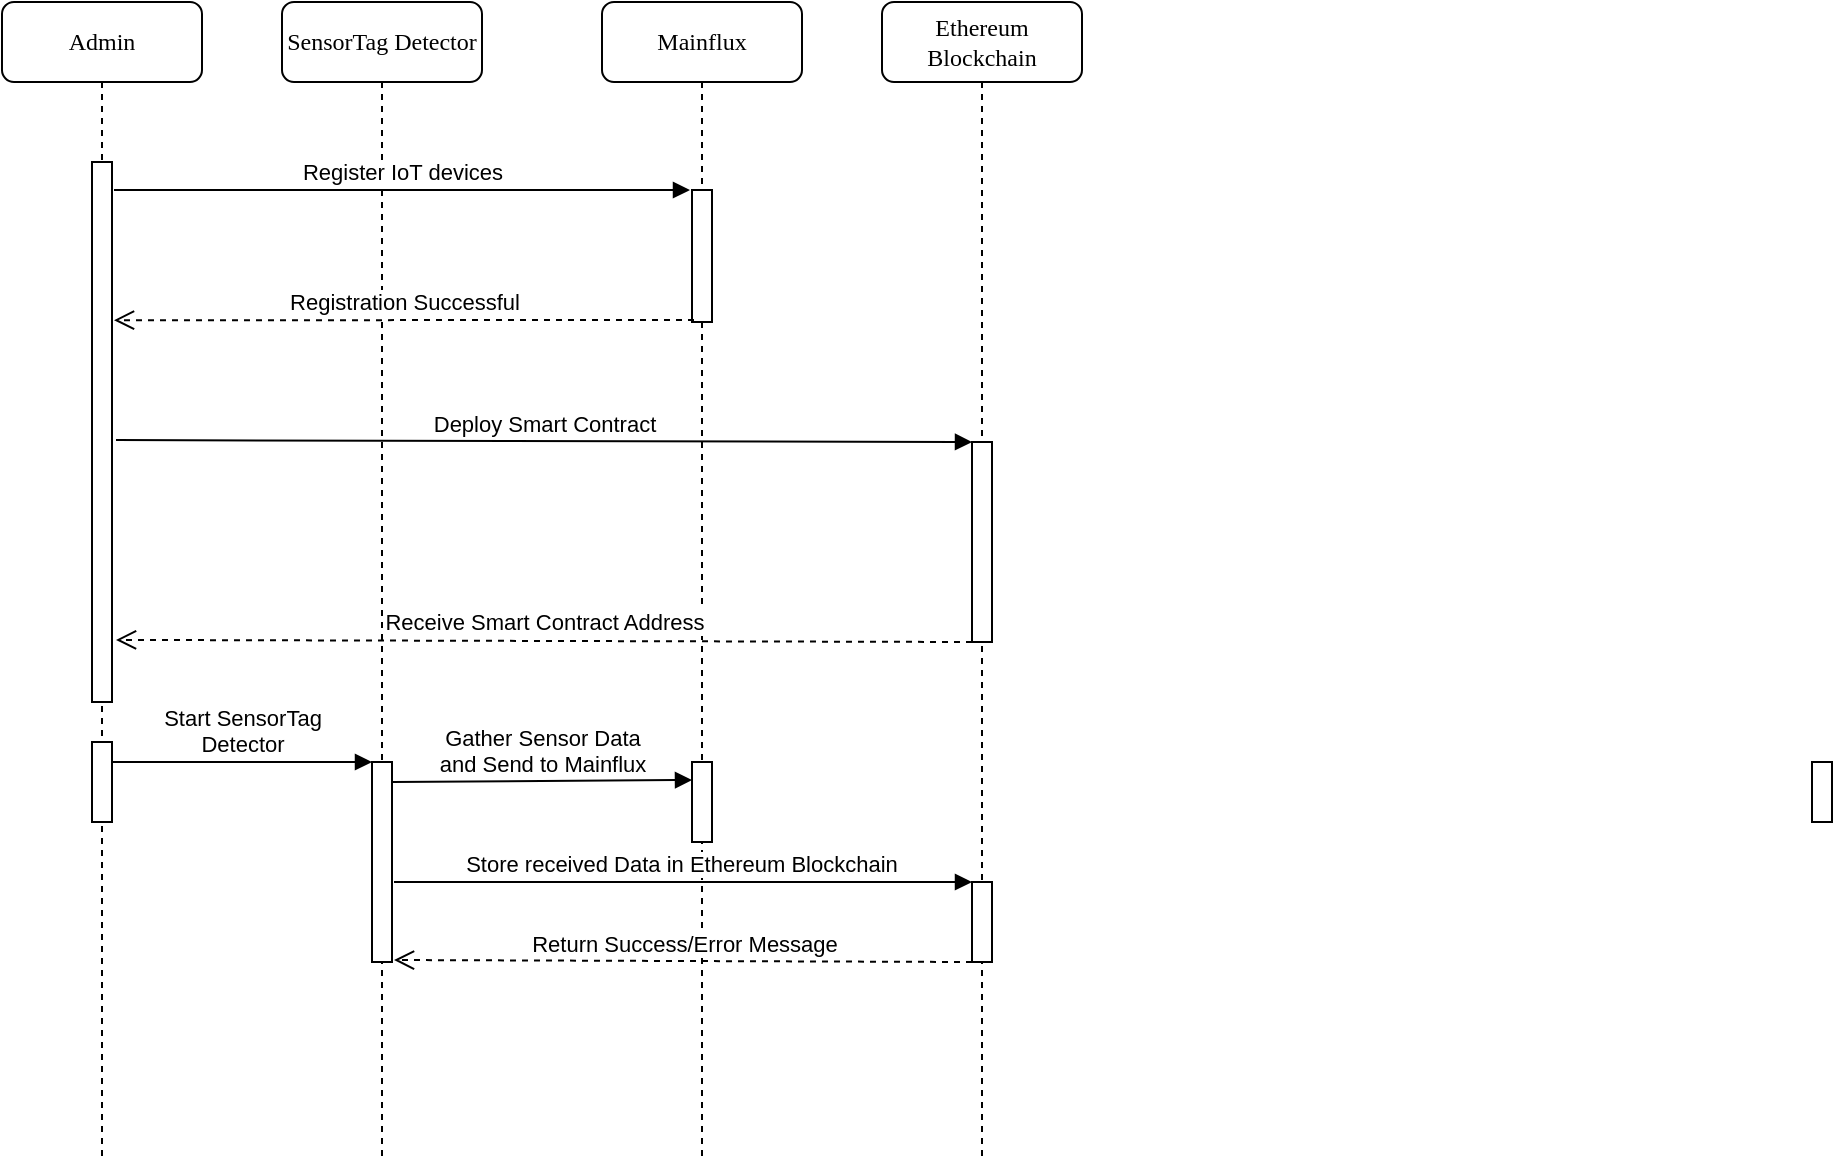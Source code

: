 <mxfile version="12.6.5" type="device"><diagram name="Page-1" id="13e1069c-82ec-6db2-03f1-153e76fe0fe0"><mxGraphModel dx="946" dy="680" grid="1" gridSize="10" guides="1" tooltips="1" connect="1" arrows="1" fold="1" page="1" pageScale="1" pageWidth="1100" pageHeight="850" background="#ffffff" math="0" shadow="0"><root><mxCell id="0"/><mxCell id="1" parent="0"/><mxCell id="7baba1c4bc27f4b0-2" value="SensorTag Detector" style="shape=umlLifeline;perimeter=lifelinePerimeter;whiteSpace=wrap;html=1;container=1;collapsible=0;recursiveResize=0;outlineConnect=0;rounded=1;shadow=0;comic=0;labelBackgroundColor=none;strokeWidth=1;fontFamily=Verdana;fontSize=12;align=center;" parent="1" vertex="1"><mxGeometry x="240" y="80" width="100" height="580" as="geometry"/></mxCell><mxCell id="7baba1c4bc27f4b0-10" value="" style="html=1;points=[];perimeter=orthogonalPerimeter;rounded=0;shadow=0;comic=0;labelBackgroundColor=none;strokeWidth=1;fontFamily=Verdana;fontSize=12;align=center;" parent="7baba1c4bc27f4b0-2" vertex="1"><mxGeometry x="45" y="380" width="10" height="100" as="geometry"/></mxCell><mxCell id="7baba1c4bc27f4b0-3" value="Mainflux" style="shape=umlLifeline;perimeter=lifelinePerimeter;whiteSpace=wrap;html=1;container=1;collapsible=0;recursiveResize=0;outlineConnect=0;rounded=1;shadow=0;comic=0;labelBackgroundColor=none;strokeWidth=1;fontFamily=Verdana;fontSize=12;align=center;" parent="1" vertex="1"><mxGeometry x="400" y="80" width="100" height="580" as="geometry"/></mxCell><mxCell id="7baba1c4bc27f4b0-13" value="" style="html=1;points=[];perimeter=orthogonalPerimeter;rounded=0;shadow=0;comic=0;labelBackgroundColor=none;strokeWidth=1;fontFamily=Verdana;fontSize=12;align=center;" parent="7baba1c4bc27f4b0-3" vertex="1"><mxGeometry x="45" y="94" width="10" height="66" as="geometry"/></mxCell><mxCell id="9qU0rXmEr7oMFY3U0G0Y-14" value="" style="html=1;points=[];perimeter=orthogonalPerimeter;rounded=0;shadow=0;comic=0;labelBackgroundColor=none;strokeWidth=1;fontFamily=Verdana;fontSize=12;align=center;" vertex="1" parent="7baba1c4bc27f4b0-3"><mxGeometry x="45" y="380" width="10" height="40" as="geometry"/></mxCell><mxCell id="7baba1c4bc27f4b0-4" value="Ethereum Blockchain" style="shape=umlLifeline;perimeter=lifelinePerimeter;whiteSpace=wrap;html=1;container=1;collapsible=0;recursiveResize=0;outlineConnect=0;rounded=1;shadow=0;comic=0;labelBackgroundColor=none;strokeWidth=1;fontFamily=Verdana;fontSize=12;align=center;" parent="1" vertex="1"><mxGeometry x="540" y="80" width="100" height="580" as="geometry"/></mxCell><mxCell id="7baba1c4bc27f4b0-16" value="" style="html=1;points=[];perimeter=orthogonalPerimeter;rounded=0;shadow=0;comic=0;labelBackgroundColor=none;strokeWidth=1;fontFamily=Verdana;fontSize=12;align=center;" parent="7baba1c4bc27f4b0-4" vertex="1"><mxGeometry x="45" y="220" width="10" height="100" as="geometry"/></mxCell><mxCell id="9qU0rXmEr7oMFY3U0G0Y-16" value="" style="html=1;points=[];perimeter=orthogonalPerimeter;rounded=0;shadow=0;comic=0;labelBackgroundColor=none;strokeWidth=1;fontFamily=Verdana;fontSize=12;align=center;" vertex="1" parent="7baba1c4bc27f4b0-4"><mxGeometry x="45" y="440" width="10" height="40" as="geometry"/></mxCell><mxCell id="7baba1c4bc27f4b0-8" value="Admin" style="shape=umlLifeline;perimeter=lifelinePerimeter;whiteSpace=wrap;html=1;container=1;collapsible=0;recursiveResize=0;outlineConnect=0;rounded=1;shadow=0;comic=0;labelBackgroundColor=none;strokeWidth=1;fontFamily=Verdana;fontSize=12;align=center;" parent="1" vertex="1"><mxGeometry x="100" y="80" width="100" height="580" as="geometry"/></mxCell><mxCell id="7baba1c4bc27f4b0-9" value="" style="html=1;points=[];perimeter=orthogonalPerimeter;rounded=0;shadow=0;comic=0;labelBackgroundColor=none;strokeWidth=1;fontFamily=Verdana;fontSize=12;align=center;" parent="7baba1c4bc27f4b0-8" vertex="1"><mxGeometry x="45" y="80" width="10" height="270" as="geometry"/></mxCell><mxCell id="9qU0rXmEr7oMFY3U0G0Y-19" value="" style="html=1;points=[];perimeter=orthogonalPerimeter;" vertex="1" parent="7baba1c4bc27f4b0-8"><mxGeometry x="45" y="370" width="10" height="40" as="geometry"/></mxCell><mxCell id="7baba1c4bc27f4b0-25" value="" style="html=1;points=[];perimeter=orthogonalPerimeter;rounded=0;shadow=0;comic=0;labelBackgroundColor=none;strokeColor=#000000;strokeWidth=1;fillColor=#FFFFFF;fontFamily=Verdana;fontSize=12;fontColor=#000000;align=center;" parent="1" vertex="1"><mxGeometry x="1005" y="460" width="10" height="30" as="geometry"/></mxCell><mxCell id="9qU0rXmEr7oMFY3U0G0Y-9" value="Register IoT devices" style="html=1;verticalAlign=bottom;startArrow=none;startFill=0;endArrow=block;startSize=8;entryX=-0.1;entryY=0;entryDx=0;entryDy=0;entryPerimeter=0;" edge="1" parent="1" target="7baba1c4bc27f4b0-13"><mxGeometry width="60" relative="1" as="geometry"><mxPoint x="156" y="174" as="sourcePoint"/><mxPoint x="400" y="174" as="targetPoint"/></mxGeometry></mxCell><mxCell id="9qU0rXmEr7oMFY3U0G0Y-10" value="Registration Successful" style="html=1;verticalAlign=bottom;endArrow=open;dashed=1;endSize=8;exitX=0.1;exitY=0.985;exitDx=0;exitDy=0;exitPerimeter=0;entryX=1.1;entryY=0.293;entryDx=0;entryDy=0;entryPerimeter=0;" edge="1" parent="1" source="7baba1c4bc27f4b0-13" target="7baba1c4bc27f4b0-9"><mxGeometry relative="1" as="geometry"><mxPoint x="440" y="240" as="sourcePoint"/><mxPoint x="360" y="240" as="targetPoint"/></mxGeometry></mxCell><mxCell id="9qU0rXmEr7oMFY3U0G0Y-11" value="Deploy Smart Contract" style="html=1;verticalAlign=bottom;startArrow=none;startFill=0;endArrow=block;startSize=8;entryX=0;entryY=0;entryDx=0;entryDy=0;entryPerimeter=0;exitX=1.2;exitY=0.515;exitDx=0;exitDy=0;exitPerimeter=0;" edge="1" parent="1" source="7baba1c4bc27f4b0-9" target="7baba1c4bc27f4b0-16"><mxGeometry width="60" relative="1" as="geometry"><mxPoint x="160" y="300" as="sourcePoint"/><mxPoint x="448" y="300" as="targetPoint"/></mxGeometry></mxCell><mxCell id="9qU0rXmEr7oMFY3U0G0Y-12" value="Receive Smart Contract Address" style="html=1;verticalAlign=bottom;endArrow=open;dashed=1;endSize=8;exitX=0;exitY=1;exitDx=0;exitDy=0;exitPerimeter=0;entryX=1.2;entryY=0.885;entryDx=0;entryDy=0;entryPerimeter=0;" edge="1" parent="1" source="7baba1c4bc27f4b0-16" target="7baba1c4bc27f4b0-9"><mxGeometry relative="1" as="geometry"><mxPoint x="580" y="400" as="sourcePoint"/><mxPoint x="160" y="399" as="targetPoint"/></mxGeometry></mxCell><mxCell id="9qU0rXmEr7oMFY3U0G0Y-15" value="Gather Sensor Data&lt;br&gt;and Send to Mainflux" style="html=1;verticalAlign=bottom;endArrow=block;entryX=0;entryY=0.2;entryDx=0;entryDy=0;entryPerimeter=0;exitX=1;exitY=0.1;exitDx=0;exitDy=0;exitPerimeter=0;" edge="1" parent="1"><mxGeometry width="80" relative="1" as="geometry"><mxPoint x="295" y="470" as="sourcePoint"/><mxPoint x="445" y="469" as="targetPoint"/></mxGeometry></mxCell><mxCell id="9qU0rXmEr7oMFY3U0G0Y-17" value="Store received Data in Ethereum Blockchain&amp;nbsp;" style="html=1;verticalAlign=bottom;endArrow=block;entryX=0;entryY=0;entryDx=0;entryDy=0;entryPerimeter=0;exitX=1.1;exitY=0.6;exitDx=0;exitDy=0;exitPerimeter=0;" edge="1" parent="1" source="7baba1c4bc27f4b0-10" target="9qU0rXmEr7oMFY3U0G0Y-16"><mxGeometry width="80" relative="1" as="geometry"><mxPoint x="300" y="520" as="sourcePoint"/><mxPoint x="370" y="520" as="targetPoint"/></mxGeometry></mxCell><mxCell id="9qU0rXmEr7oMFY3U0G0Y-18" value="Return Success/Error Message" style="html=1;verticalAlign=bottom;endArrow=open;dashed=1;endSize=8;exitX=0;exitY=1;exitDx=0;exitDy=0;exitPerimeter=0;entryX=1.1;entryY=0.99;entryDx=0;entryDy=0;entryPerimeter=0;" edge="1" parent="1" source="9qU0rXmEr7oMFY3U0G0Y-16" target="7baba1c4bc27f4b0-10"><mxGeometry relative="1" as="geometry"><mxPoint x="580" y="560" as="sourcePoint"/><mxPoint x="500" y="560" as="targetPoint"/></mxGeometry></mxCell><mxCell id="9qU0rXmEr7oMFY3U0G0Y-20" value="Start SensorTag&lt;br&gt;Detector" style="html=1;verticalAlign=bottom;endArrow=block;exitX=1;exitY=0.25;exitDx=0;exitDy=0;exitPerimeter=0;entryX=0;entryY=0;entryDx=0;entryDy=0;entryPerimeter=0;" edge="1" parent="1" source="9qU0rXmEr7oMFY3U0G0Y-19" target="7baba1c4bc27f4b0-10"><mxGeometry width="80" relative="1" as="geometry"><mxPoint x="160" y="460" as="sourcePoint"/><mxPoint x="240" y="460" as="targetPoint"/></mxGeometry></mxCell></root></mxGraphModel></diagram></mxfile>